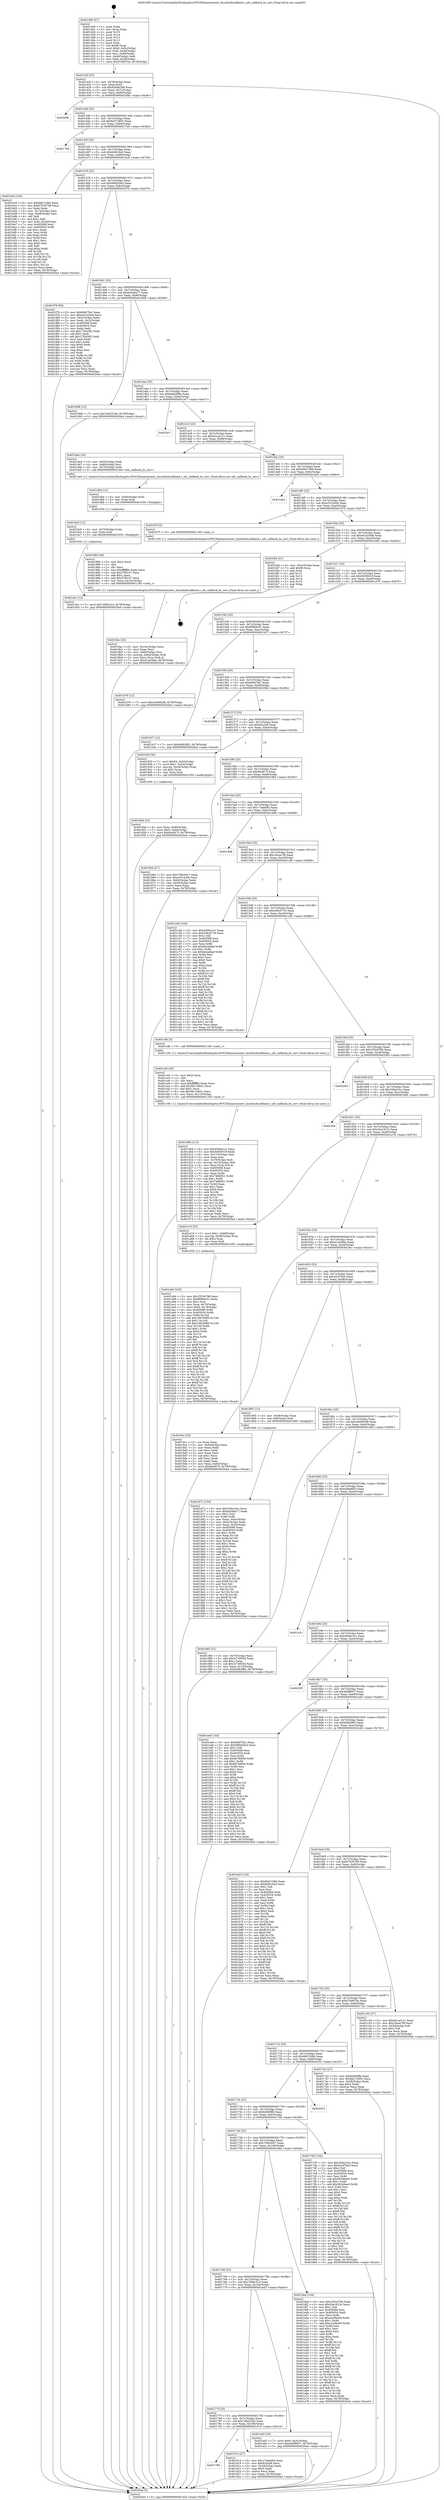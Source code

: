 digraph "0x401400" {
  label = "0x401400 (/mnt/c/Users/mathe/Desktop/tcc/POCII/binaries/extr_linuxfsnfscallback.c_nfs_callback_bc_serv_Final-ollvm.out::main(0))"
  labelloc = "t"
  node[shape=record]

  Entry [label="",width=0.3,height=0.3,shape=circle,fillcolor=black,style=filled]
  "0x40142f" [label="{
     0x40142f [23]\l
     | [instrs]\l
     &nbsp;&nbsp;0x40142f \<+3\>: mov -0x78(%rbp),%eax\l
     &nbsp;&nbsp;0x401432 \<+2\>: mov %eax,%ecx\l
     &nbsp;&nbsp;0x401434 \<+6\>: sub $0x8394b288,%ecx\l
     &nbsp;&nbsp;0x40143a \<+3\>: mov %eax,-0x7c(%rbp)\l
     &nbsp;&nbsp;0x40143d \<+3\>: mov %ecx,-0x80(%rbp)\l
     &nbsp;&nbsp;0x401440 \<+6\>: je 000000000040208c \<main+0xc8c\>\l
  }"]
  "0x40208c" [label="{
     0x40208c\l
  }", style=dashed]
  "0x401446" [label="{
     0x401446 [25]\l
     | [instrs]\l
     &nbsp;&nbsp;0x401446 \<+5\>: jmp 000000000040144b \<main+0x4b\>\l
     &nbsp;&nbsp;0x40144b \<+3\>: mov -0x7c(%rbp),%eax\l
     &nbsp;&nbsp;0x40144e \<+5\>: sub $0x8a572855,%eax\l
     &nbsp;&nbsp;0x401453 \<+6\>: mov %eax,-0x84(%rbp)\l
     &nbsp;&nbsp;0x401459 \<+6\>: je 00000000004017bd \<main+0x3bd\>\l
  }"]
  Exit [label="",width=0.3,height=0.3,shape=circle,fillcolor=black,style=filled,peripheries=2]
  "0x4017bd" [label="{
     0x4017bd\l
  }", style=dashed]
  "0x40145f" [label="{
     0x40145f [25]\l
     | [instrs]\l
     &nbsp;&nbsp;0x40145f \<+5\>: jmp 0000000000401464 \<main+0x64\>\l
     &nbsp;&nbsp;0x401464 \<+3\>: mov -0x7c(%rbp),%eax\l
     &nbsp;&nbsp;0x401467 \<+5\>: sub $0x8cfb16a3,%eax\l
     &nbsp;&nbsp;0x40146c \<+6\>: mov %eax,-0x88(%rbp)\l
     &nbsp;&nbsp;0x401472 \<+6\>: je 0000000000401bc9 \<main+0x7c9\>\l
  }"]
  "0x401dcc" [label="{
     0x401dcc [12]\l
     | [instrs]\l
     &nbsp;&nbsp;0x401dcc \<+7\>: movl $0x7d58c314,-0x78(%rbp)\l
     &nbsp;&nbsp;0x401dd3 \<+5\>: jmp 00000000004020a4 \<main+0xca4\>\l
  }"]
  "0x401bc9" [label="{
     0x401bc9 [103]\l
     | [instrs]\l
     &nbsp;&nbsp;0x401bc9 \<+5\>: mov $0x6bf13384,%eax\l
     &nbsp;&nbsp;0x401bce \<+5\>: mov $0x67b30768,%ecx\l
     &nbsp;&nbsp;0x401bd3 \<+2\>: xor %edx,%edx\l
     &nbsp;&nbsp;0x401bd5 \<+3\>: mov -0x74(%rbp),%esi\l
     &nbsp;&nbsp;0x401bd8 \<+3\>: cmp -0x68(%rbp),%esi\l
     &nbsp;&nbsp;0x401bdb \<+4\>: setl %dil\l
     &nbsp;&nbsp;0x401bdf \<+4\>: and $0x1,%dil\l
     &nbsp;&nbsp;0x401be3 \<+4\>: mov %dil,-0x2d(%rbp)\l
     &nbsp;&nbsp;0x401be7 \<+7\>: mov 0x405068,%esi\l
     &nbsp;&nbsp;0x401bee \<+8\>: mov 0x405054,%r8d\l
     &nbsp;&nbsp;0x401bf6 \<+3\>: sub $0x1,%edx\l
     &nbsp;&nbsp;0x401bf9 \<+3\>: mov %esi,%r9d\l
     &nbsp;&nbsp;0x401bfc \<+3\>: add %edx,%r9d\l
     &nbsp;&nbsp;0x401bff \<+4\>: imul %r9d,%esi\l
     &nbsp;&nbsp;0x401c03 \<+3\>: and $0x1,%esi\l
     &nbsp;&nbsp;0x401c06 \<+3\>: cmp $0x0,%esi\l
     &nbsp;&nbsp;0x401c09 \<+4\>: sete %dil\l
     &nbsp;&nbsp;0x401c0d \<+4\>: cmp $0xa,%r8d\l
     &nbsp;&nbsp;0x401c11 \<+4\>: setl %r10b\l
     &nbsp;&nbsp;0x401c15 \<+3\>: mov %dil,%r11b\l
     &nbsp;&nbsp;0x401c18 \<+3\>: and %r10b,%r11b\l
     &nbsp;&nbsp;0x401c1b \<+3\>: xor %r10b,%dil\l
     &nbsp;&nbsp;0x401c1e \<+3\>: or %dil,%r11b\l
     &nbsp;&nbsp;0x401c21 \<+4\>: test $0x1,%r11b\l
     &nbsp;&nbsp;0x401c25 \<+3\>: cmovne %ecx,%eax\l
     &nbsp;&nbsp;0x401c28 \<+3\>: mov %eax,-0x78(%rbp)\l
     &nbsp;&nbsp;0x401c2b \<+5\>: jmp 00000000004020a4 \<main+0xca4\>\l
  }"]
  "0x401478" [label="{
     0x401478 [25]\l
     | [instrs]\l
     &nbsp;&nbsp;0x401478 \<+5\>: jmp 000000000040147d \<main+0x7d\>\l
     &nbsp;&nbsp;0x40147d \<+3\>: mov -0x7c(%rbp),%eax\l
     &nbsp;&nbsp;0x401480 \<+5\>: sub $0x999d28a3,%eax\l
     &nbsp;&nbsp;0x401485 \<+6\>: mov %eax,-0x8c(%rbp)\l
     &nbsp;&nbsp;0x40148b \<+6\>: je 0000000000401f76 \<main+0xb76\>\l
  }"]
  "0x401dc0" [label="{
     0x401dc0 [12]\l
     | [instrs]\l
     &nbsp;&nbsp;0x401dc0 \<+4\>: mov -0x70(%rbp),%rdx\l
     &nbsp;&nbsp;0x401dc4 \<+3\>: mov %rdx,%rdi\l
     &nbsp;&nbsp;0x401dc7 \<+5\>: call 0000000000401030 \<free@plt\>\l
     | [calls]\l
     &nbsp;&nbsp;0x401030 \{1\} (unknown)\l
  }"]
  "0x401f76" [label="{
     0x401f76 [94]\l
     | [instrs]\l
     &nbsp;&nbsp;0x401f76 \<+5\>: mov $0xfd407fa1,%eax\l
     &nbsp;&nbsp;0x401f7b \<+5\>: mov $0xe41b2446,%ecx\l
     &nbsp;&nbsp;0x401f80 \<+3\>: mov -0x3c(%rbp),%edx\l
     &nbsp;&nbsp;0x401f83 \<+3\>: mov %edx,-0x2c(%rbp)\l
     &nbsp;&nbsp;0x401f86 \<+7\>: mov 0x405068,%edx\l
     &nbsp;&nbsp;0x401f8d \<+7\>: mov 0x405054,%esi\l
     &nbsp;&nbsp;0x401f94 \<+2\>: mov %edx,%edi\l
     &nbsp;&nbsp;0x401f96 \<+6\>: sub $0x17f2a582,%edi\l
     &nbsp;&nbsp;0x401f9c \<+3\>: sub $0x1,%edi\l
     &nbsp;&nbsp;0x401f9f \<+6\>: add $0x17f2a582,%edi\l
     &nbsp;&nbsp;0x401fa5 \<+3\>: imul %edi,%edx\l
     &nbsp;&nbsp;0x401fa8 \<+3\>: and $0x1,%edx\l
     &nbsp;&nbsp;0x401fab \<+3\>: cmp $0x0,%edx\l
     &nbsp;&nbsp;0x401fae \<+4\>: sete %r8b\l
     &nbsp;&nbsp;0x401fb2 \<+3\>: cmp $0xa,%esi\l
     &nbsp;&nbsp;0x401fb5 \<+4\>: setl %r9b\l
     &nbsp;&nbsp;0x401fb9 \<+3\>: mov %r8b,%r10b\l
     &nbsp;&nbsp;0x401fbc \<+3\>: and %r9b,%r10b\l
     &nbsp;&nbsp;0x401fbf \<+3\>: xor %r9b,%r8b\l
     &nbsp;&nbsp;0x401fc2 \<+3\>: or %r8b,%r10b\l
     &nbsp;&nbsp;0x401fc5 \<+4\>: test $0x1,%r10b\l
     &nbsp;&nbsp;0x401fc9 \<+3\>: cmovne %ecx,%eax\l
     &nbsp;&nbsp;0x401fcc \<+3\>: mov %eax,-0x78(%rbp)\l
     &nbsp;&nbsp;0x401fcf \<+5\>: jmp 00000000004020a4 \<main+0xca4\>\l
  }"]
  "0x401491" [label="{
     0x401491 [25]\l
     | [instrs]\l
     &nbsp;&nbsp;0x401491 \<+5\>: jmp 0000000000401496 \<main+0x96\>\l
     &nbsp;&nbsp;0x401496 \<+3\>: mov -0x7c(%rbp),%eax\l
     &nbsp;&nbsp;0x401499 \<+5\>: sub $0xba5a6a77,%eax\l
     &nbsp;&nbsp;0x40149e \<+6\>: mov %eax,-0x90(%rbp)\l
     &nbsp;&nbsp;0x4014a4 \<+6\>: je 0000000000401908 \<main+0x508\>\l
  }"]
  "0x401db4" [label="{
     0x401db4 [12]\l
     | [instrs]\l
     &nbsp;&nbsp;0x401db4 \<+4\>: mov -0x60(%rbp),%rdx\l
     &nbsp;&nbsp;0x401db8 \<+3\>: mov %rdx,%rdi\l
     &nbsp;&nbsp;0x401dbb \<+5\>: call 0000000000401030 \<free@plt\>\l
     | [calls]\l
     &nbsp;&nbsp;0x401030 \{1\} (unknown)\l
  }"]
  "0x401908" [label="{
     0x401908 [12]\l
     | [instrs]\l
     &nbsp;&nbsp;0x401908 \<+7\>: movl $0x7e822240,-0x78(%rbp)\l
     &nbsp;&nbsp;0x40190f \<+5\>: jmp 00000000004020a4 \<main+0xca4\>\l
  }"]
  "0x4014aa" [label="{
     0x4014aa [25]\l
     | [instrs]\l
     &nbsp;&nbsp;0x4014aa \<+5\>: jmp 00000000004014af \<main+0xaf\>\l
     &nbsp;&nbsp;0x4014af \<+3\>: mov -0x7c(%rbp),%eax\l
     &nbsp;&nbsp;0x4014b2 \<+5\>: sub $0xba838f0e,%eax\l
     &nbsp;&nbsp;0x4014b7 \<+6\>: mov %eax,-0x94(%rbp)\l
     &nbsp;&nbsp;0x4014bd \<+6\>: je 0000000000401ec7 \<main+0xac7\>\l
  }"]
  "0x401d08" [label="{
     0x401d08 [113]\l
     | [instrs]\l
     &nbsp;&nbsp;0x401d08 \<+5\>: mov $0x4506a1e1,%ecx\l
     &nbsp;&nbsp;0x401d0d \<+5\>: mov $0xf2659019,%edx\l
     &nbsp;&nbsp;0x401d12 \<+6\>: mov -0x110(%rbp),%esi\l
     &nbsp;&nbsp;0x401d18 \<+3\>: imul %eax,%esi\l
     &nbsp;&nbsp;0x401d1b \<+4\>: mov -0x70(%rbp),%rdi\l
     &nbsp;&nbsp;0x401d1f \<+4\>: movslq -0x74(%rbp),%r8\l
     &nbsp;&nbsp;0x401d23 \<+4\>: mov %esi,(%rdi,%r8,4)\l
     &nbsp;&nbsp;0x401d27 \<+7\>: mov 0x405068,%eax\l
     &nbsp;&nbsp;0x401d2e \<+7\>: mov 0x405054,%esi\l
     &nbsp;&nbsp;0x401d35 \<+3\>: mov %eax,%r9d\l
     &nbsp;&nbsp;0x401d38 \<+7\>: sub $0x74fd6f21,%r9d\l
     &nbsp;&nbsp;0x401d3f \<+4\>: sub $0x1,%r9d\l
     &nbsp;&nbsp;0x401d43 \<+7\>: add $0x74fd6f21,%r9d\l
     &nbsp;&nbsp;0x401d4a \<+4\>: imul %r9d,%eax\l
     &nbsp;&nbsp;0x401d4e \<+3\>: and $0x1,%eax\l
     &nbsp;&nbsp;0x401d51 \<+3\>: cmp $0x0,%eax\l
     &nbsp;&nbsp;0x401d54 \<+4\>: sete %r10b\l
     &nbsp;&nbsp;0x401d58 \<+3\>: cmp $0xa,%esi\l
     &nbsp;&nbsp;0x401d5b \<+4\>: setl %r11b\l
     &nbsp;&nbsp;0x401d5f \<+3\>: mov %r10b,%bl\l
     &nbsp;&nbsp;0x401d62 \<+3\>: and %r11b,%bl\l
     &nbsp;&nbsp;0x401d65 \<+3\>: xor %r11b,%r10b\l
     &nbsp;&nbsp;0x401d68 \<+3\>: or %r10b,%bl\l
     &nbsp;&nbsp;0x401d6b \<+3\>: test $0x1,%bl\l
     &nbsp;&nbsp;0x401d6e \<+3\>: cmovne %edx,%ecx\l
     &nbsp;&nbsp;0x401d71 \<+3\>: mov %ecx,-0x78(%rbp)\l
     &nbsp;&nbsp;0x401d74 \<+5\>: jmp 00000000004020a4 \<main+0xca4\>\l
  }"]
  "0x401ec7" [label="{
     0x401ec7\l
  }", style=dashed]
  "0x4014c3" [label="{
     0x4014c3 [25]\l
     | [instrs]\l
     &nbsp;&nbsp;0x4014c3 \<+5\>: jmp 00000000004014c8 \<main+0xc8\>\l
     &nbsp;&nbsp;0x4014c8 \<+3\>: mov -0x7c(%rbp),%eax\l
     &nbsp;&nbsp;0x4014cb \<+5\>: sub $0xbb1ae121,%eax\l
     &nbsp;&nbsp;0x4014d0 \<+6\>: mov %eax,-0x98(%rbp)\l
     &nbsp;&nbsp;0x4014d6 \<+6\>: je 0000000000401da4 \<main+0x9a4\>\l
  }"]
  "0x401ce0" [label="{
     0x401ce0 [40]\l
     | [instrs]\l
     &nbsp;&nbsp;0x401ce0 \<+5\>: mov $0x2,%ecx\l
     &nbsp;&nbsp;0x401ce5 \<+1\>: cltd\l
     &nbsp;&nbsp;0x401ce6 \<+2\>: idiv %ecx\l
     &nbsp;&nbsp;0x401ce8 \<+6\>: imul $0xfffffffe,%edx,%ecx\l
     &nbsp;&nbsp;0x401cee \<+6\>: add $0x5811b601,%ecx\l
     &nbsp;&nbsp;0x401cf4 \<+3\>: add $0x1,%ecx\l
     &nbsp;&nbsp;0x401cf7 \<+6\>: sub $0x5811b601,%ecx\l
     &nbsp;&nbsp;0x401cfd \<+6\>: mov %ecx,-0x110(%rbp)\l
     &nbsp;&nbsp;0x401d03 \<+5\>: call 0000000000401160 \<next_i\>\l
     | [calls]\l
     &nbsp;&nbsp;0x401160 \{1\} (/mnt/c/Users/mathe/Desktop/tcc/POCII/binaries/extr_linuxfsnfscallback.c_nfs_callback_bc_serv_Final-ollvm.out::next_i)\l
  }"]
  "0x401da4" [label="{
     0x401da4 [16]\l
     | [instrs]\l
     &nbsp;&nbsp;0x401da4 \<+3\>: mov -0x50(%rbp),%edi\l
     &nbsp;&nbsp;0x401da7 \<+4\>: mov -0x60(%rbp),%rsi\l
     &nbsp;&nbsp;0x401dab \<+4\>: mov -0x70(%rbp),%rdx\l
     &nbsp;&nbsp;0x401daf \<+5\>: call 00000000004013e0 \<nfs_callback_bc_serv\>\l
     | [calls]\l
     &nbsp;&nbsp;0x4013e0 \{1\} (/mnt/c/Users/mathe/Desktop/tcc/POCII/binaries/extr_linuxfsnfscallback.c_nfs_callback_bc_serv_Final-ollvm.out::nfs_callback_bc_serv)\l
  }"]
  "0x4014dc" [label="{
     0x4014dc [25]\l
     | [instrs]\l
     &nbsp;&nbsp;0x4014dc \<+5\>: jmp 00000000004014e1 \<main+0xe1\>\l
     &nbsp;&nbsp;0x4014e1 \<+3\>: mov -0x7c(%rbp),%eax\l
     &nbsp;&nbsp;0x4014e4 \<+5\>: sub $0xd3837069,%eax\l
     &nbsp;&nbsp;0x4014e9 \<+6\>: mov %eax,-0x9c(%rbp)\l
     &nbsp;&nbsp;0x4014ef \<+6\>: je 0000000000401de4 \<main+0x9e4\>\l
  }"]
  "0x401a94" [label="{
     0x401a94 [163]\l
     | [instrs]\l
     &nbsp;&nbsp;0x401a94 \<+5\>: mov $0x2555d786,%ecx\l
     &nbsp;&nbsp;0x401a99 \<+5\>: mov $0xf6984c01,%edx\l
     &nbsp;&nbsp;0x401a9e \<+3\>: mov $0x1,%sil\l
     &nbsp;&nbsp;0x401aa1 \<+4\>: mov %rax,-0x70(%rbp)\l
     &nbsp;&nbsp;0x401aa5 \<+7\>: movl $0x0,-0x74(%rbp)\l
     &nbsp;&nbsp;0x401aac \<+8\>: mov 0x405068,%r8d\l
     &nbsp;&nbsp;0x401ab4 \<+8\>: mov 0x405054,%r9d\l
     &nbsp;&nbsp;0x401abc \<+3\>: mov %r8d,%r10d\l
     &nbsp;&nbsp;0x401abf \<+7\>: add $0x10925980,%r10d\l
     &nbsp;&nbsp;0x401ac6 \<+4\>: sub $0x1,%r10d\l
     &nbsp;&nbsp;0x401aca \<+7\>: sub $0x10925980,%r10d\l
     &nbsp;&nbsp;0x401ad1 \<+4\>: imul %r10d,%r8d\l
     &nbsp;&nbsp;0x401ad5 \<+4\>: and $0x1,%r8d\l
     &nbsp;&nbsp;0x401ad9 \<+4\>: cmp $0x0,%r8d\l
     &nbsp;&nbsp;0x401add \<+4\>: sete %r11b\l
     &nbsp;&nbsp;0x401ae1 \<+4\>: cmp $0xa,%r9d\l
     &nbsp;&nbsp;0x401ae5 \<+3\>: setl %bl\l
     &nbsp;&nbsp;0x401ae8 \<+3\>: mov %r11b,%r14b\l
     &nbsp;&nbsp;0x401aeb \<+4\>: xor $0xff,%r14b\l
     &nbsp;&nbsp;0x401aef \<+3\>: mov %bl,%r15b\l
     &nbsp;&nbsp;0x401af2 \<+4\>: xor $0xff,%r15b\l
     &nbsp;&nbsp;0x401af6 \<+4\>: xor $0x1,%sil\l
     &nbsp;&nbsp;0x401afa \<+3\>: mov %r14b,%r12b\l
     &nbsp;&nbsp;0x401afd \<+4\>: and $0xff,%r12b\l
     &nbsp;&nbsp;0x401b01 \<+3\>: and %sil,%r11b\l
     &nbsp;&nbsp;0x401b04 \<+3\>: mov %r15b,%r13b\l
     &nbsp;&nbsp;0x401b07 \<+4\>: and $0xff,%r13b\l
     &nbsp;&nbsp;0x401b0b \<+3\>: and %sil,%bl\l
     &nbsp;&nbsp;0x401b0e \<+3\>: or %r11b,%r12b\l
     &nbsp;&nbsp;0x401b11 \<+3\>: or %bl,%r13b\l
     &nbsp;&nbsp;0x401b14 \<+3\>: xor %r13b,%r12b\l
     &nbsp;&nbsp;0x401b17 \<+3\>: or %r15b,%r14b\l
     &nbsp;&nbsp;0x401b1a \<+4\>: xor $0xff,%r14b\l
     &nbsp;&nbsp;0x401b1e \<+4\>: or $0x1,%sil\l
     &nbsp;&nbsp;0x401b22 \<+3\>: and %sil,%r14b\l
     &nbsp;&nbsp;0x401b25 \<+3\>: or %r14b,%r12b\l
     &nbsp;&nbsp;0x401b28 \<+4\>: test $0x1,%r12b\l
     &nbsp;&nbsp;0x401b2c \<+3\>: cmovne %edx,%ecx\l
     &nbsp;&nbsp;0x401b2f \<+3\>: mov %ecx,-0x78(%rbp)\l
     &nbsp;&nbsp;0x401b32 \<+5\>: jmp 00000000004020a4 \<main+0xca4\>\l
  }"]
  "0x401de4" [label="{
     0x401de4\l
  }", style=dashed]
  "0x4014f5" [label="{
     0x4014f5 [25]\l
     | [instrs]\l
     &nbsp;&nbsp;0x4014f5 \<+5\>: jmp 00000000004014fa \<main+0xfa\>\l
     &nbsp;&nbsp;0x4014fa \<+3\>: mov -0x7c(%rbp),%eax\l
     &nbsp;&nbsp;0x4014fd \<+5\>: sub $0xe3310cb6,%eax\l
     &nbsp;&nbsp;0x401502 \<+6\>: mov %eax,-0xa0(%rbp)\l
     &nbsp;&nbsp;0x401508 \<+6\>: je 000000000040197f \<main+0x57f\>\l
  }"]
  "0x4019ac" [label="{
     0x4019ac [32]\l
     | [instrs]\l
     &nbsp;&nbsp;0x4019ac \<+6\>: mov -0x10c(%rbp),%ecx\l
     &nbsp;&nbsp;0x4019b2 \<+3\>: imul %eax,%ecx\l
     &nbsp;&nbsp;0x4019b5 \<+4\>: mov -0x60(%rbp),%rsi\l
     &nbsp;&nbsp;0x4019b9 \<+4\>: movslq -0x64(%rbp),%rdi\l
     &nbsp;&nbsp;0x4019bd \<+3\>: mov %ecx,(%rsi,%rdi,4)\l
     &nbsp;&nbsp;0x4019c0 \<+7\>: movl $0x41da5fda,-0x78(%rbp)\l
     &nbsp;&nbsp;0x4019c7 \<+5\>: jmp 00000000004020a4 \<main+0xca4\>\l
  }"]
  "0x40197f" [label="{
     0x40197f [5]\l
     | [instrs]\l
     &nbsp;&nbsp;0x40197f \<+5\>: call 0000000000401160 \<next_i\>\l
     | [calls]\l
     &nbsp;&nbsp;0x401160 \{1\} (/mnt/c/Users/mathe/Desktop/tcc/POCII/binaries/extr_linuxfsnfscallback.c_nfs_callback_bc_serv_Final-ollvm.out::next_i)\l
  }"]
  "0x40150e" [label="{
     0x40150e [25]\l
     | [instrs]\l
     &nbsp;&nbsp;0x40150e \<+5\>: jmp 0000000000401513 \<main+0x113\>\l
     &nbsp;&nbsp;0x401513 \<+3\>: mov -0x7c(%rbp),%eax\l
     &nbsp;&nbsp;0x401516 \<+5\>: sub $0xe41b2446,%eax\l
     &nbsp;&nbsp;0x40151b \<+6\>: mov %eax,-0xa4(%rbp)\l
     &nbsp;&nbsp;0x401521 \<+6\>: je 0000000000401fd4 \<main+0xbd4\>\l
  }"]
  "0x401984" [label="{
     0x401984 [40]\l
     | [instrs]\l
     &nbsp;&nbsp;0x401984 \<+5\>: mov $0x2,%ecx\l
     &nbsp;&nbsp;0x401989 \<+1\>: cltd\l
     &nbsp;&nbsp;0x40198a \<+2\>: idiv %ecx\l
     &nbsp;&nbsp;0x40198c \<+6\>: imul $0xfffffffe,%edx,%ecx\l
     &nbsp;&nbsp;0x401992 \<+6\>: sub $0x37f01d7,%ecx\l
     &nbsp;&nbsp;0x401998 \<+3\>: add $0x1,%ecx\l
     &nbsp;&nbsp;0x40199b \<+6\>: add $0x37f01d7,%ecx\l
     &nbsp;&nbsp;0x4019a1 \<+6\>: mov %ecx,-0x10c(%rbp)\l
     &nbsp;&nbsp;0x4019a7 \<+5\>: call 0000000000401160 \<next_i\>\l
     | [calls]\l
     &nbsp;&nbsp;0x401160 \{1\} (/mnt/c/Users/mathe/Desktop/tcc/POCII/binaries/extr_linuxfsnfscallback.c_nfs_callback_bc_serv_Final-ollvm.out::next_i)\l
  }"]
  "0x401fd4" [label="{
     0x401fd4 [21]\l
     | [instrs]\l
     &nbsp;&nbsp;0x401fd4 \<+3\>: mov -0x2c(%rbp),%eax\l
     &nbsp;&nbsp;0x401fd7 \<+7\>: add $0xf8,%rsp\l
     &nbsp;&nbsp;0x401fde \<+1\>: pop %rbx\l
     &nbsp;&nbsp;0x401fdf \<+2\>: pop %r12\l
     &nbsp;&nbsp;0x401fe1 \<+2\>: pop %r13\l
     &nbsp;&nbsp;0x401fe3 \<+2\>: pop %r14\l
     &nbsp;&nbsp;0x401fe5 \<+2\>: pop %r15\l
     &nbsp;&nbsp;0x401fe7 \<+1\>: pop %rbp\l
     &nbsp;&nbsp;0x401fe8 \<+1\>: ret\l
  }"]
  "0x401527" [label="{
     0x401527 [25]\l
     | [instrs]\l
     &nbsp;&nbsp;0x401527 \<+5\>: jmp 000000000040152c \<main+0x12c\>\l
     &nbsp;&nbsp;0x40152c \<+3\>: mov -0x7c(%rbp),%eax\l
     &nbsp;&nbsp;0x40152f \<+5\>: sub $0xf2659019,%eax\l
     &nbsp;&nbsp;0x401534 \<+6\>: mov %eax,-0xa8(%rbp)\l
     &nbsp;&nbsp;0x40153a \<+6\>: je 0000000000401d79 \<main+0x979\>\l
  }"]
  "0x40194d" [label="{
     0x40194d [23]\l
     | [instrs]\l
     &nbsp;&nbsp;0x40194d \<+4\>: mov %rax,-0x60(%rbp)\l
     &nbsp;&nbsp;0x401951 \<+7\>: movl $0x0,-0x64(%rbp)\l
     &nbsp;&nbsp;0x401958 \<+7\>: movl $0x9dcf473,-0x78(%rbp)\l
     &nbsp;&nbsp;0x40195f \<+5\>: jmp 00000000004020a4 \<main+0xca4\>\l
  }"]
  "0x401d79" [label="{
     0x401d79 [12]\l
     | [instrs]\l
     &nbsp;&nbsp;0x401d79 \<+7\>: movl $0x43e992d8,-0x78(%rbp)\l
     &nbsp;&nbsp;0x401d80 \<+5\>: jmp 00000000004020a4 \<main+0xca4\>\l
  }"]
  "0x401540" [label="{
     0x401540 [25]\l
     | [instrs]\l
     &nbsp;&nbsp;0x401540 \<+5\>: jmp 0000000000401545 \<main+0x145\>\l
     &nbsp;&nbsp;0x401545 \<+3\>: mov -0x7c(%rbp),%eax\l
     &nbsp;&nbsp;0x401548 \<+5\>: sub $0xf6984c01,%eax\l
     &nbsp;&nbsp;0x40154d \<+6\>: mov %eax,-0xac(%rbp)\l
     &nbsp;&nbsp;0x401553 \<+6\>: je 0000000000401b37 \<main+0x737\>\l
  }"]
  "0x401798" [label="{
     0x401798\l
  }", style=dashed]
  "0x401b37" [label="{
     0x401b37 [12]\l
     | [instrs]\l
     &nbsp;&nbsp;0x401b37 \<+7\>: movl $0x64fb3f82,-0x78(%rbp)\l
     &nbsp;&nbsp;0x401b3e \<+5\>: jmp 00000000004020a4 \<main+0xca4\>\l
  }"]
  "0x401559" [label="{
     0x401559 [25]\l
     | [instrs]\l
     &nbsp;&nbsp;0x401559 \<+5\>: jmp 000000000040155e \<main+0x15e\>\l
     &nbsp;&nbsp;0x40155e \<+3\>: mov -0x7c(%rbp),%eax\l
     &nbsp;&nbsp;0x401561 \<+5\>: sub $0xfd407fa1,%eax\l
     &nbsp;&nbsp;0x401566 \<+6\>: mov %eax,-0xb0(%rbp)\l
     &nbsp;&nbsp;0x40156c \<+6\>: je 000000000040209d \<main+0xc9d\>\l
  }"]
  "0x401914" [label="{
     0x401914 [27]\l
     | [instrs]\l
     &nbsp;&nbsp;0x401914 \<+5\>: mov $0x17a4eb92,%eax\l
     &nbsp;&nbsp;0x401919 \<+5\>: mov $0x82a2b8,%ecx\l
     &nbsp;&nbsp;0x40191e \<+3\>: mov -0x34(%rbp),%edx\l
     &nbsp;&nbsp;0x401921 \<+3\>: cmp $0x0,%edx\l
     &nbsp;&nbsp;0x401924 \<+3\>: cmove %ecx,%eax\l
     &nbsp;&nbsp;0x401927 \<+3\>: mov %eax,-0x78(%rbp)\l
     &nbsp;&nbsp;0x40192a \<+5\>: jmp 00000000004020a4 \<main+0xca4\>\l
  }"]
  "0x40209d" [label="{
     0x40209d\l
  }", style=dashed]
  "0x401572" [label="{
     0x401572 [25]\l
     | [instrs]\l
     &nbsp;&nbsp;0x401572 \<+5\>: jmp 0000000000401577 \<main+0x177\>\l
     &nbsp;&nbsp;0x401577 \<+3\>: mov -0x7c(%rbp),%eax\l
     &nbsp;&nbsp;0x40157a \<+5\>: sub $0x82a2b8,%eax\l
     &nbsp;&nbsp;0x40157f \<+6\>: mov %eax,-0xb4(%rbp)\l
     &nbsp;&nbsp;0x401585 \<+6\>: je 000000000040192f \<main+0x52f\>\l
  }"]
  "0x40177f" [label="{
     0x40177f [25]\l
     | [instrs]\l
     &nbsp;&nbsp;0x40177f \<+5\>: jmp 0000000000401784 \<main+0x384\>\l
     &nbsp;&nbsp;0x401784 \<+3\>: mov -0x7c(%rbp),%eax\l
     &nbsp;&nbsp;0x401787 \<+5\>: sub $0x7e822240,%eax\l
     &nbsp;&nbsp;0x40178c \<+6\>: mov %eax,-0x108(%rbp)\l
     &nbsp;&nbsp;0x401792 \<+6\>: je 0000000000401914 \<main+0x514\>\l
  }"]
  "0x40192f" [label="{
     0x40192f [30]\l
     | [instrs]\l
     &nbsp;&nbsp;0x40192f \<+7\>: movl $0x64,-0x50(%rbp)\l
     &nbsp;&nbsp;0x401936 \<+7\>: movl $0x1,-0x54(%rbp)\l
     &nbsp;&nbsp;0x40193d \<+4\>: movslq -0x54(%rbp),%rax\l
     &nbsp;&nbsp;0x401941 \<+4\>: shl $0x2,%rax\l
     &nbsp;&nbsp;0x401945 \<+3\>: mov %rax,%rdi\l
     &nbsp;&nbsp;0x401948 \<+5\>: call 0000000000401050 \<malloc@plt\>\l
     | [calls]\l
     &nbsp;&nbsp;0x401050 \{1\} (unknown)\l
  }"]
  "0x40158b" [label="{
     0x40158b [25]\l
     | [instrs]\l
     &nbsp;&nbsp;0x40158b \<+5\>: jmp 0000000000401590 \<main+0x190\>\l
     &nbsp;&nbsp;0x401590 \<+3\>: mov -0x7c(%rbp),%eax\l
     &nbsp;&nbsp;0x401593 \<+5\>: sub $0x9dcf473,%eax\l
     &nbsp;&nbsp;0x401598 \<+6\>: mov %eax,-0xb8(%rbp)\l
     &nbsp;&nbsp;0x40159e \<+6\>: je 0000000000401964 \<main+0x564\>\l
  }"]
  "0x401ed3" [label="{
     0x401ed3 [19]\l
     | [instrs]\l
     &nbsp;&nbsp;0x401ed3 \<+7\>: movl $0x0,-0x3c(%rbp)\l
     &nbsp;&nbsp;0x401eda \<+7\>: movl $0x4e8f8937,-0x78(%rbp)\l
     &nbsp;&nbsp;0x401ee1 \<+5\>: jmp 00000000004020a4 \<main+0xca4\>\l
  }"]
  "0x401964" [label="{
     0x401964 [27]\l
     | [instrs]\l
     &nbsp;&nbsp;0x401964 \<+5\>: mov $0x750b3647,%eax\l
     &nbsp;&nbsp;0x401969 \<+5\>: mov $0xe3310cb6,%ecx\l
     &nbsp;&nbsp;0x40196e \<+3\>: mov -0x64(%rbp),%edx\l
     &nbsp;&nbsp;0x401971 \<+3\>: cmp -0x54(%rbp),%edx\l
     &nbsp;&nbsp;0x401974 \<+3\>: cmovl %ecx,%eax\l
     &nbsp;&nbsp;0x401977 \<+3\>: mov %eax,-0x78(%rbp)\l
     &nbsp;&nbsp;0x40197a \<+5\>: jmp 00000000004020a4 \<main+0xca4\>\l
  }"]
  "0x4015a4" [label="{
     0x4015a4 [25]\l
     | [instrs]\l
     &nbsp;&nbsp;0x4015a4 \<+5\>: jmp 00000000004015a9 \<main+0x1a9\>\l
     &nbsp;&nbsp;0x4015a9 \<+3\>: mov -0x7c(%rbp),%eax\l
     &nbsp;&nbsp;0x4015ac \<+5\>: sub $0x17a4eb92,%eax\l
     &nbsp;&nbsp;0x4015b1 \<+6\>: mov %eax,-0xbc(%rbp)\l
     &nbsp;&nbsp;0x4015b7 \<+6\>: je 0000000000401dd8 \<main+0x9d8\>\l
  }"]
  "0x401766" [label="{
     0x401766 [25]\l
     | [instrs]\l
     &nbsp;&nbsp;0x401766 \<+5\>: jmp 000000000040176b \<main+0x36b\>\l
     &nbsp;&nbsp;0x40176b \<+3\>: mov -0x7c(%rbp),%eax\l
     &nbsp;&nbsp;0x40176e \<+5\>: sub $0x7d58c314,%eax\l
     &nbsp;&nbsp;0x401773 \<+6\>: mov %eax,-0x104(%rbp)\l
     &nbsp;&nbsp;0x401779 \<+6\>: je 0000000000401ed3 \<main+0xad3\>\l
  }"]
  "0x401dd8" [label="{
     0x401dd8\l
  }", style=dashed]
  "0x4015bd" [label="{
     0x4015bd [25]\l
     | [instrs]\l
     &nbsp;&nbsp;0x4015bd \<+5\>: jmp 00000000004015c2 \<main+0x1c2\>\l
     &nbsp;&nbsp;0x4015c2 \<+3\>: mov -0x7c(%rbp),%eax\l
     &nbsp;&nbsp;0x4015c5 \<+5\>: sub $0x18cea7f6,%eax\l
     &nbsp;&nbsp;0x4015ca \<+6\>: mov %eax,-0xc0(%rbp)\l
     &nbsp;&nbsp;0x4015d0 \<+6\>: je 0000000000401c4b \<main+0x84b\>\l
  }"]
  "0x4019ed" [label="{
     0x4019ed [144]\l
     | [instrs]\l
     &nbsp;&nbsp;0x4019ed \<+5\>: mov $0x2555d786,%eax\l
     &nbsp;&nbsp;0x4019f2 \<+5\>: mov $0x34e1813c,%ecx\l
     &nbsp;&nbsp;0x4019f7 \<+2\>: mov $0x1,%dl\l
     &nbsp;&nbsp;0x4019f9 \<+7\>: mov 0x405068,%esi\l
     &nbsp;&nbsp;0x401a00 \<+7\>: mov 0x405054,%edi\l
     &nbsp;&nbsp;0x401a07 \<+3\>: mov %esi,%r8d\l
     &nbsp;&nbsp;0x401a0a \<+7\>: sub $0xce20be59,%r8d\l
     &nbsp;&nbsp;0x401a11 \<+4\>: sub $0x1,%r8d\l
     &nbsp;&nbsp;0x401a15 \<+7\>: add $0xce20be59,%r8d\l
     &nbsp;&nbsp;0x401a1c \<+4\>: imul %r8d,%esi\l
     &nbsp;&nbsp;0x401a20 \<+3\>: and $0x1,%esi\l
     &nbsp;&nbsp;0x401a23 \<+3\>: cmp $0x0,%esi\l
     &nbsp;&nbsp;0x401a26 \<+4\>: sete %r9b\l
     &nbsp;&nbsp;0x401a2a \<+3\>: cmp $0xa,%edi\l
     &nbsp;&nbsp;0x401a2d \<+4\>: setl %r10b\l
     &nbsp;&nbsp;0x401a31 \<+3\>: mov %r9b,%r11b\l
     &nbsp;&nbsp;0x401a34 \<+4\>: xor $0xff,%r11b\l
     &nbsp;&nbsp;0x401a38 \<+3\>: mov %r10b,%bl\l
     &nbsp;&nbsp;0x401a3b \<+3\>: xor $0xff,%bl\l
     &nbsp;&nbsp;0x401a3e \<+3\>: xor $0x1,%dl\l
     &nbsp;&nbsp;0x401a41 \<+3\>: mov %r11b,%r14b\l
     &nbsp;&nbsp;0x401a44 \<+4\>: and $0xff,%r14b\l
     &nbsp;&nbsp;0x401a48 \<+3\>: and %dl,%r9b\l
     &nbsp;&nbsp;0x401a4b \<+3\>: mov %bl,%r15b\l
     &nbsp;&nbsp;0x401a4e \<+4\>: and $0xff,%r15b\l
     &nbsp;&nbsp;0x401a52 \<+3\>: and %dl,%r10b\l
     &nbsp;&nbsp;0x401a55 \<+3\>: or %r9b,%r14b\l
     &nbsp;&nbsp;0x401a58 \<+3\>: or %r10b,%r15b\l
     &nbsp;&nbsp;0x401a5b \<+3\>: xor %r15b,%r14b\l
     &nbsp;&nbsp;0x401a5e \<+3\>: or %bl,%r11b\l
     &nbsp;&nbsp;0x401a61 \<+4\>: xor $0xff,%r11b\l
     &nbsp;&nbsp;0x401a65 \<+3\>: or $0x1,%dl\l
     &nbsp;&nbsp;0x401a68 \<+3\>: and %dl,%r11b\l
     &nbsp;&nbsp;0x401a6b \<+3\>: or %r11b,%r14b\l
     &nbsp;&nbsp;0x401a6e \<+4\>: test $0x1,%r14b\l
     &nbsp;&nbsp;0x401a72 \<+3\>: cmovne %ecx,%eax\l
     &nbsp;&nbsp;0x401a75 \<+3\>: mov %eax,-0x78(%rbp)\l
     &nbsp;&nbsp;0x401a78 \<+5\>: jmp 00000000004020a4 \<main+0xca4\>\l
  }"]
  "0x401c4b" [label="{
     0x401c4b [144]\l
     | [instrs]\l
     &nbsp;&nbsp;0x401c4b \<+5\>: mov $0x4506a1e1,%eax\l
     &nbsp;&nbsp;0x401c50 \<+5\>: mov $0x206c0719,%ecx\l
     &nbsp;&nbsp;0x401c55 \<+2\>: mov $0x1,%dl\l
     &nbsp;&nbsp;0x401c57 \<+7\>: mov 0x405068,%esi\l
     &nbsp;&nbsp;0x401c5e \<+7\>: mov 0x405054,%edi\l
     &nbsp;&nbsp;0x401c65 \<+3\>: mov %esi,%r8d\l
     &nbsp;&nbsp;0x401c68 \<+7\>: add $0xbb2a0daf,%r8d\l
     &nbsp;&nbsp;0x401c6f \<+4\>: sub $0x1,%r8d\l
     &nbsp;&nbsp;0x401c73 \<+7\>: sub $0xbb2a0daf,%r8d\l
     &nbsp;&nbsp;0x401c7a \<+4\>: imul %r8d,%esi\l
     &nbsp;&nbsp;0x401c7e \<+3\>: and $0x1,%esi\l
     &nbsp;&nbsp;0x401c81 \<+3\>: cmp $0x0,%esi\l
     &nbsp;&nbsp;0x401c84 \<+4\>: sete %r9b\l
     &nbsp;&nbsp;0x401c88 \<+3\>: cmp $0xa,%edi\l
     &nbsp;&nbsp;0x401c8b \<+4\>: setl %r10b\l
     &nbsp;&nbsp;0x401c8f \<+3\>: mov %r9b,%r11b\l
     &nbsp;&nbsp;0x401c92 \<+4\>: xor $0xff,%r11b\l
     &nbsp;&nbsp;0x401c96 \<+3\>: mov %r10b,%bl\l
     &nbsp;&nbsp;0x401c99 \<+3\>: xor $0xff,%bl\l
     &nbsp;&nbsp;0x401c9c \<+3\>: xor $0x1,%dl\l
     &nbsp;&nbsp;0x401c9f \<+3\>: mov %r11b,%r14b\l
     &nbsp;&nbsp;0x401ca2 \<+4\>: and $0xff,%r14b\l
     &nbsp;&nbsp;0x401ca6 \<+3\>: and %dl,%r9b\l
     &nbsp;&nbsp;0x401ca9 \<+3\>: mov %bl,%r15b\l
     &nbsp;&nbsp;0x401cac \<+4\>: and $0xff,%r15b\l
     &nbsp;&nbsp;0x401cb0 \<+3\>: and %dl,%r10b\l
     &nbsp;&nbsp;0x401cb3 \<+3\>: or %r9b,%r14b\l
     &nbsp;&nbsp;0x401cb6 \<+3\>: or %r10b,%r15b\l
     &nbsp;&nbsp;0x401cb9 \<+3\>: xor %r15b,%r14b\l
     &nbsp;&nbsp;0x401cbc \<+3\>: or %bl,%r11b\l
     &nbsp;&nbsp;0x401cbf \<+4\>: xor $0xff,%r11b\l
     &nbsp;&nbsp;0x401cc3 \<+3\>: or $0x1,%dl\l
     &nbsp;&nbsp;0x401cc6 \<+3\>: and %dl,%r11b\l
     &nbsp;&nbsp;0x401cc9 \<+3\>: or %r11b,%r14b\l
     &nbsp;&nbsp;0x401ccc \<+4\>: test $0x1,%r14b\l
     &nbsp;&nbsp;0x401cd0 \<+3\>: cmovne %ecx,%eax\l
     &nbsp;&nbsp;0x401cd3 \<+3\>: mov %eax,-0x78(%rbp)\l
     &nbsp;&nbsp;0x401cd6 \<+5\>: jmp 00000000004020a4 \<main+0xca4\>\l
  }"]
  "0x4015d6" [label="{
     0x4015d6 [25]\l
     | [instrs]\l
     &nbsp;&nbsp;0x4015d6 \<+5\>: jmp 00000000004015db \<main+0x1db\>\l
     &nbsp;&nbsp;0x4015db \<+3\>: mov -0x7c(%rbp),%eax\l
     &nbsp;&nbsp;0x4015de \<+5\>: sub $0x206c0719,%eax\l
     &nbsp;&nbsp;0x4015e3 \<+6\>: mov %eax,-0xc4(%rbp)\l
     &nbsp;&nbsp;0x4015e9 \<+6\>: je 0000000000401cdb \<main+0x8db\>\l
  }"]
  "0x401872" [label="{
     0x401872 [150]\l
     | [instrs]\l
     &nbsp;&nbsp;0x401872 \<+5\>: mov $0x326a10cc,%ecx\l
     &nbsp;&nbsp;0x401877 \<+5\>: mov $0xba5a6a77,%edx\l
     &nbsp;&nbsp;0x40187c \<+3\>: mov $0x1,%sil\l
     &nbsp;&nbsp;0x40187f \<+3\>: xor %r8d,%r8d\l
     &nbsp;&nbsp;0x401882 \<+3\>: mov %eax,-0x4c(%rbp)\l
     &nbsp;&nbsp;0x401885 \<+3\>: mov -0x4c(%rbp),%eax\l
     &nbsp;&nbsp;0x401888 \<+3\>: mov %eax,-0x34(%rbp)\l
     &nbsp;&nbsp;0x40188b \<+7\>: mov 0x405068,%eax\l
     &nbsp;&nbsp;0x401892 \<+8\>: mov 0x405054,%r9d\l
     &nbsp;&nbsp;0x40189a \<+4\>: sub $0x1,%r8d\l
     &nbsp;&nbsp;0x40189e \<+3\>: mov %eax,%r10d\l
     &nbsp;&nbsp;0x4018a1 \<+3\>: add %r8d,%r10d\l
     &nbsp;&nbsp;0x4018a4 \<+4\>: imul %r10d,%eax\l
     &nbsp;&nbsp;0x4018a8 \<+3\>: and $0x1,%eax\l
     &nbsp;&nbsp;0x4018ab \<+3\>: cmp $0x0,%eax\l
     &nbsp;&nbsp;0x4018ae \<+4\>: sete %r11b\l
     &nbsp;&nbsp;0x4018b2 \<+4\>: cmp $0xa,%r9d\l
     &nbsp;&nbsp;0x4018b6 \<+3\>: setl %bl\l
     &nbsp;&nbsp;0x4018b9 \<+3\>: mov %r11b,%r14b\l
     &nbsp;&nbsp;0x4018bc \<+4\>: xor $0xff,%r14b\l
     &nbsp;&nbsp;0x4018c0 \<+3\>: mov %bl,%r15b\l
     &nbsp;&nbsp;0x4018c3 \<+4\>: xor $0xff,%r15b\l
     &nbsp;&nbsp;0x4018c7 \<+4\>: xor $0x1,%sil\l
     &nbsp;&nbsp;0x4018cb \<+3\>: mov %r14b,%r12b\l
     &nbsp;&nbsp;0x4018ce \<+4\>: and $0xff,%r12b\l
     &nbsp;&nbsp;0x4018d2 \<+3\>: and %sil,%r11b\l
     &nbsp;&nbsp;0x4018d5 \<+3\>: mov %r15b,%r13b\l
     &nbsp;&nbsp;0x4018d8 \<+4\>: and $0xff,%r13b\l
     &nbsp;&nbsp;0x4018dc \<+3\>: and %sil,%bl\l
     &nbsp;&nbsp;0x4018df \<+3\>: or %r11b,%r12b\l
     &nbsp;&nbsp;0x4018e2 \<+3\>: or %bl,%r13b\l
     &nbsp;&nbsp;0x4018e5 \<+3\>: xor %r13b,%r12b\l
     &nbsp;&nbsp;0x4018e8 \<+3\>: or %r15b,%r14b\l
     &nbsp;&nbsp;0x4018eb \<+4\>: xor $0xff,%r14b\l
     &nbsp;&nbsp;0x4018ef \<+4\>: or $0x1,%sil\l
     &nbsp;&nbsp;0x4018f3 \<+3\>: and %sil,%r14b\l
     &nbsp;&nbsp;0x4018f6 \<+3\>: or %r14b,%r12b\l
     &nbsp;&nbsp;0x4018f9 \<+4\>: test $0x1,%r12b\l
     &nbsp;&nbsp;0x4018fd \<+3\>: cmovne %edx,%ecx\l
     &nbsp;&nbsp;0x401900 \<+3\>: mov %ecx,-0x78(%rbp)\l
     &nbsp;&nbsp;0x401903 \<+5\>: jmp 00000000004020a4 \<main+0xca4\>\l
  }"]
  "0x401cdb" [label="{
     0x401cdb [5]\l
     | [instrs]\l
     &nbsp;&nbsp;0x401cdb \<+5\>: call 0000000000401160 \<next_i\>\l
     | [calls]\l
     &nbsp;&nbsp;0x401160 \{1\} (/mnt/c/Users/mathe/Desktop/tcc/POCII/binaries/extr_linuxfsnfscallback.c_nfs_callback_bc_serv_Final-ollvm.out::next_i)\l
  }"]
  "0x4015ef" [label="{
     0x4015ef [25]\l
     | [instrs]\l
     &nbsp;&nbsp;0x4015ef \<+5\>: jmp 00000000004015f4 \<main+0x1f4\>\l
     &nbsp;&nbsp;0x4015f4 \<+3\>: mov -0x7c(%rbp),%eax\l
     &nbsp;&nbsp;0x4015f7 \<+5\>: sub $0x2555d786,%eax\l
     &nbsp;&nbsp;0x4015fc \<+6\>: mov %eax,-0xc8(%rbp)\l
     &nbsp;&nbsp;0x401602 \<+6\>: je 0000000000402005 \<main+0xc05\>\l
  }"]
  "0x40174d" [label="{
     0x40174d [25]\l
     | [instrs]\l
     &nbsp;&nbsp;0x40174d \<+5\>: jmp 0000000000401752 \<main+0x352\>\l
     &nbsp;&nbsp;0x401752 \<+3\>: mov -0x7c(%rbp),%eax\l
     &nbsp;&nbsp;0x401755 \<+5\>: sub $0x750b3647,%eax\l
     &nbsp;&nbsp;0x40175a \<+6\>: mov %eax,-0x100(%rbp)\l
     &nbsp;&nbsp;0x401760 \<+6\>: je 00000000004019ed \<main+0x5ed\>\l
  }"]
  "0x402005" [label="{
     0x402005\l
  }", style=dashed]
  "0x401608" [label="{
     0x401608 [25]\l
     | [instrs]\l
     &nbsp;&nbsp;0x401608 \<+5\>: jmp 000000000040160d \<main+0x20d\>\l
     &nbsp;&nbsp;0x40160d \<+3\>: mov -0x7c(%rbp),%eax\l
     &nbsp;&nbsp;0x401610 \<+5\>: sub $0x326a10cc,%eax\l
     &nbsp;&nbsp;0x401615 \<+6\>: mov %eax,-0xcc(%rbp)\l
     &nbsp;&nbsp;0x40161b \<+6\>: je 0000000000401fe9 \<main+0xbe9\>\l
  }"]
  "0x4017d5" [label="{
     0x4017d5 [144]\l
     | [instrs]\l
     &nbsp;&nbsp;0x4017d5 \<+5\>: mov $0x326a10cc,%eax\l
     &nbsp;&nbsp;0x4017da \<+5\>: mov $0x42cf76e5,%ecx\l
     &nbsp;&nbsp;0x4017df \<+2\>: mov $0x1,%dl\l
     &nbsp;&nbsp;0x4017e1 \<+7\>: mov 0x405068,%esi\l
     &nbsp;&nbsp;0x4017e8 \<+7\>: mov 0x405054,%edi\l
     &nbsp;&nbsp;0x4017ef \<+3\>: mov %esi,%r8d\l
     &nbsp;&nbsp;0x4017f2 \<+7\>: sub $0x563d9ae5,%r8d\l
     &nbsp;&nbsp;0x4017f9 \<+4\>: sub $0x1,%r8d\l
     &nbsp;&nbsp;0x4017fd \<+7\>: add $0x563d9ae5,%r8d\l
     &nbsp;&nbsp;0x401804 \<+4\>: imul %r8d,%esi\l
     &nbsp;&nbsp;0x401808 \<+3\>: and $0x1,%esi\l
     &nbsp;&nbsp;0x40180b \<+3\>: cmp $0x0,%esi\l
     &nbsp;&nbsp;0x40180e \<+4\>: sete %r9b\l
     &nbsp;&nbsp;0x401812 \<+3\>: cmp $0xa,%edi\l
     &nbsp;&nbsp;0x401815 \<+4\>: setl %r10b\l
     &nbsp;&nbsp;0x401819 \<+3\>: mov %r9b,%r11b\l
     &nbsp;&nbsp;0x40181c \<+4\>: xor $0xff,%r11b\l
     &nbsp;&nbsp;0x401820 \<+3\>: mov %r10b,%bl\l
     &nbsp;&nbsp;0x401823 \<+3\>: xor $0xff,%bl\l
     &nbsp;&nbsp;0x401826 \<+3\>: xor $0x1,%dl\l
     &nbsp;&nbsp;0x401829 \<+3\>: mov %r11b,%r14b\l
     &nbsp;&nbsp;0x40182c \<+4\>: and $0xff,%r14b\l
     &nbsp;&nbsp;0x401830 \<+3\>: and %dl,%r9b\l
     &nbsp;&nbsp;0x401833 \<+3\>: mov %bl,%r15b\l
     &nbsp;&nbsp;0x401836 \<+4\>: and $0xff,%r15b\l
     &nbsp;&nbsp;0x40183a \<+3\>: and %dl,%r10b\l
     &nbsp;&nbsp;0x40183d \<+3\>: or %r9b,%r14b\l
     &nbsp;&nbsp;0x401840 \<+3\>: or %r10b,%r15b\l
     &nbsp;&nbsp;0x401843 \<+3\>: xor %r15b,%r14b\l
     &nbsp;&nbsp;0x401846 \<+3\>: or %bl,%r11b\l
     &nbsp;&nbsp;0x401849 \<+4\>: xor $0xff,%r11b\l
     &nbsp;&nbsp;0x40184d \<+3\>: or $0x1,%dl\l
     &nbsp;&nbsp;0x401850 \<+3\>: and %dl,%r11b\l
     &nbsp;&nbsp;0x401853 \<+3\>: or %r11b,%r14b\l
     &nbsp;&nbsp;0x401856 \<+4\>: test $0x1,%r14b\l
     &nbsp;&nbsp;0x40185a \<+3\>: cmovne %ecx,%eax\l
     &nbsp;&nbsp;0x40185d \<+3\>: mov %eax,-0x78(%rbp)\l
     &nbsp;&nbsp;0x401860 \<+5\>: jmp 00000000004020a4 \<main+0xca4\>\l
  }"]
  "0x401fe9" [label="{
     0x401fe9\l
  }", style=dashed]
  "0x401621" [label="{
     0x401621 [25]\l
     | [instrs]\l
     &nbsp;&nbsp;0x401621 \<+5\>: jmp 0000000000401626 \<main+0x226\>\l
     &nbsp;&nbsp;0x401626 \<+3\>: mov -0x7c(%rbp),%eax\l
     &nbsp;&nbsp;0x401629 \<+5\>: sub $0x34e1813c,%eax\l
     &nbsp;&nbsp;0x40162e \<+6\>: mov %eax,-0xd0(%rbp)\l
     &nbsp;&nbsp;0x401634 \<+6\>: je 0000000000401a7d \<main+0x67d\>\l
  }"]
  "0x401734" [label="{
     0x401734 [25]\l
     | [instrs]\l
     &nbsp;&nbsp;0x401734 \<+5\>: jmp 0000000000401739 \<main+0x339\>\l
     &nbsp;&nbsp;0x401739 \<+3\>: mov -0x7c(%rbp),%eax\l
     &nbsp;&nbsp;0x40173c \<+5\>: sub $0x6d569ffe,%eax\l
     &nbsp;&nbsp;0x401741 \<+6\>: mov %eax,-0xfc(%rbp)\l
     &nbsp;&nbsp;0x401747 \<+6\>: je 00000000004017d5 \<main+0x3d5\>\l
  }"]
  "0x401a7d" [label="{
     0x401a7d [23]\l
     | [instrs]\l
     &nbsp;&nbsp;0x401a7d \<+7\>: movl $0x1,-0x68(%rbp)\l
     &nbsp;&nbsp;0x401a84 \<+4\>: movslq -0x68(%rbp),%rax\l
     &nbsp;&nbsp;0x401a88 \<+4\>: shl $0x2,%rax\l
     &nbsp;&nbsp;0x401a8c \<+3\>: mov %rax,%rdi\l
     &nbsp;&nbsp;0x401a8f \<+5\>: call 0000000000401050 \<malloc@plt\>\l
     | [calls]\l
     &nbsp;&nbsp;0x401050 \{1\} (unknown)\l
  }"]
  "0x40163a" [label="{
     0x40163a [25]\l
     | [instrs]\l
     &nbsp;&nbsp;0x40163a \<+5\>: jmp 000000000040163f \<main+0x23f\>\l
     &nbsp;&nbsp;0x40163f \<+3\>: mov -0x7c(%rbp),%eax\l
     &nbsp;&nbsp;0x401642 \<+5\>: sub $0x41da5fda,%eax\l
     &nbsp;&nbsp;0x401647 \<+6\>: mov %eax,-0xd4(%rbp)\l
     &nbsp;&nbsp;0x40164d \<+6\>: je 00000000004019cc \<main+0x5cc\>\l
  }"]
  "0x402033" [label="{
     0x402033\l
  }", style=dashed]
  "0x4019cc" [label="{
     0x4019cc [33]\l
     | [instrs]\l
     &nbsp;&nbsp;0x4019cc \<+2\>: xor %eax,%eax\l
     &nbsp;&nbsp;0x4019ce \<+3\>: mov -0x64(%rbp),%ecx\l
     &nbsp;&nbsp;0x4019d1 \<+2\>: mov %eax,%edx\l
     &nbsp;&nbsp;0x4019d3 \<+2\>: sub %ecx,%edx\l
     &nbsp;&nbsp;0x4019d5 \<+2\>: mov %eax,%ecx\l
     &nbsp;&nbsp;0x4019d7 \<+3\>: sub $0x1,%ecx\l
     &nbsp;&nbsp;0x4019da \<+2\>: add %ecx,%edx\l
     &nbsp;&nbsp;0x4019dc \<+2\>: sub %edx,%eax\l
     &nbsp;&nbsp;0x4019de \<+3\>: mov %eax,-0x64(%rbp)\l
     &nbsp;&nbsp;0x4019e1 \<+7\>: movl $0x9dcf473,-0x78(%rbp)\l
     &nbsp;&nbsp;0x4019e8 \<+5\>: jmp 00000000004020a4 \<main+0xca4\>\l
  }"]
  "0x401653" [label="{
     0x401653 [25]\l
     | [instrs]\l
     &nbsp;&nbsp;0x401653 \<+5\>: jmp 0000000000401658 \<main+0x258\>\l
     &nbsp;&nbsp;0x401658 \<+3\>: mov -0x7c(%rbp),%eax\l
     &nbsp;&nbsp;0x40165b \<+5\>: sub $0x42cf76e5,%eax\l
     &nbsp;&nbsp;0x401660 \<+6\>: mov %eax,-0xd8(%rbp)\l
     &nbsp;&nbsp;0x401666 \<+6\>: je 0000000000401865 \<main+0x465\>\l
  }"]
  "0x401400" [label="{
     0x401400 [47]\l
     | [instrs]\l
     &nbsp;&nbsp;0x401400 \<+1\>: push %rbp\l
     &nbsp;&nbsp;0x401401 \<+3\>: mov %rsp,%rbp\l
     &nbsp;&nbsp;0x401404 \<+2\>: push %r15\l
     &nbsp;&nbsp;0x401406 \<+2\>: push %r14\l
     &nbsp;&nbsp;0x401408 \<+2\>: push %r13\l
     &nbsp;&nbsp;0x40140a \<+2\>: push %r12\l
     &nbsp;&nbsp;0x40140c \<+1\>: push %rbx\l
     &nbsp;&nbsp;0x40140d \<+7\>: sub $0xf8,%rsp\l
     &nbsp;&nbsp;0x401414 \<+7\>: movl $0x0,-0x3c(%rbp)\l
     &nbsp;&nbsp;0x40141b \<+3\>: mov %edi,-0x40(%rbp)\l
     &nbsp;&nbsp;0x40141e \<+4\>: mov %rsi,-0x48(%rbp)\l
     &nbsp;&nbsp;0x401422 \<+3\>: mov -0x40(%rbp),%edi\l
     &nbsp;&nbsp;0x401425 \<+3\>: mov %edi,-0x38(%rbp)\l
     &nbsp;&nbsp;0x401428 \<+7\>: movl $0x67e967be,-0x78(%rbp)\l
  }"]
  "0x401865" [label="{
     0x401865 [13]\l
     | [instrs]\l
     &nbsp;&nbsp;0x401865 \<+4\>: mov -0x48(%rbp),%rax\l
     &nbsp;&nbsp;0x401869 \<+4\>: mov 0x8(%rax),%rdi\l
     &nbsp;&nbsp;0x40186d \<+5\>: call 0000000000401060 \<atoi@plt\>\l
     | [calls]\l
     &nbsp;&nbsp;0x401060 \{1\} (unknown)\l
  }"]
  "0x40166c" [label="{
     0x40166c [25]\l
     | [instrs]\l
     &nbsp;&nbsp;0x40166c \<+5\>: jmp 0000000000401671 \<main+0x271\>\l
     &nbsp;&nbsp;0x401671 \<+3\>: mov -0x7c(%rbp),%eax\l
     &nbsp;&nbsp;0x401674 \<+5\>: sub $0x43e992d8,%eax\l
     &nbsp;&nbsp;0x401679 \<+6\>: mov %eax,-0xdc(%rbp)\l
     &nbsp;&nbsp;0x40167f \<+6\>: je 0000000000401d85 \<main+0x985\>\l
  }"]
  "0x4020a4" [label="{
     0x4020a4 [5]\l
     | [instrs]\l
     &nbsp;&nbsp;0x4020a4 \<+5\>: jmp 000000000040142f \<main+0x2f\>\l
  }"]
  "0x401d85" [label="{
     0x401d85 [31]\l
     | [instrs]\l
     &nbsp;&nbsp;0x401d85 \<+3\>: mov -0x74(%rbp),%eax\l
     &nbsp;&nbsp;0x401d88 \<+5\>: add $0x3c74855d,%eax\l
     &nbsp;&nbsp;0x401d8d \<+3\>: add $0x1,%eax\l
     &nbsp;&nbsp;0x401d90 \<+5\>: sub $0x3c74855d,%eax\l
     &nbsp;&nbsp;0x401d95 \<+3\>: mov %eax,-0x74(%rbp)\l
     &nbsp;&nbsp;0x401d98 \<+7\>: movl $0x64fb3f82,-0x78(%rbp)\l
     &nbsp;&nbsp;0x401d9f \<+5\>: jmp 00000000004020a4 \<main+0xca4\>\l
  }"]
  "0x401685" [label="{
     0x401685 [25]\l
     | [instrs]\l
     &nbsp;&nbsp;0x401685 \<+5\>: jmp 000000000040168a \<main+0x28a\>\l
     &nbsp;&nbsp;0x40168a \<+3\>: mov -0x7c(%rbp),%eax\l
     &nbsp;&nbsp;0x40168d \<+5\>: sub $0x449e8f03,%eax\l
     &nbsp;&nbsp;0x401692 \<+6\>: mov %eax,-0xe0(%rbp)\l
     &nbsp;&nbsp;0x401698 \<+6\>: je 0000000000401e3c \<main+0xa3c\>\l
  }"]
  "0x40171b" [label="{
     0x40171b [25]\l
     | [instrs]\l
     &nbsp;&nbsp;0x40171b \<+5\>: jmp 0000000000401720 \<main+0x320\>\l
     &nbsp;&nbsp;0x401720 \<+3\>: mov -0x7c(%rbp),%eax\l
     &nbsp;&nbsp;0x401723 \<+5\>: sub $0x6bf13384,%eax\l
     &nbsp;&nbsp;0x401728 \<+6\>: mov %eax,-0xf8(%rbp)\l
     &nbsp;&nbsp;0x40172e \<+6\>: je 0000000000402033 \<main+0xc33\>\l
  }"]
  "0x401e3c" [label="{
     0x401e3c\l
  }", style=dashed]
  "0x40169e" [label="{
     0x40169e [25]\l
     | [instrs]\l
     &nbsp;&nbsp;0x40169e \<+5\>: jmp 00000000004016a3 \<main+0x2a3\>\l
     &nbsp;&nbsp;0x4016a3 \<+3\>: mov -0x7c(%rbp),%eax\l
     &nbsp;&nbsp;0x4016a6 \<+5\>: sub $0x4506a1e1,%eax\l
     &nbsp;&nbsp;0x4016ab \<+6\>: mov %eax,-0xe4(%rbp)\l
     &nbsp;&nbsp;0x4016b1 \<+6\>: je 000000000040203f \<main+0xc3f\>\l
  }"]
  "0x4017a2" [label="{
     0x4017a2 [27]\l
     | [instrs]\l
     &nbsp;&nbsp;0x4017a2 \<+5\>: mov $0x6d569ffe,%eax\l
     &nbsp;&nbsp;0x4017a7 \<+5\>: mov $0x8a572855,%ecx\l
     &nbsp;&nbsp;0x4017ac \<+3\>: mov -0x38(%rbp),%edx\l
     &nbsp;&nbsp;0x4017af \<+3\>: cmp $0x2,%edx\l
     &nbsp;&nbsp;0x4017b2 \<+3\>: cmovne %ecx,%eax\l
     &nbsp;&nbsp;0x4017b5 \<+3\>: mov %eax,-0x78(%rbp)\l
     &nbsp;&nbsp;0x4017b8 \<+5\>: jmp 00000000004020a4 \<main+0xca4\>\l
  }"]
  "0x40203f" [label="{
     0x40203f\l
  }", style=dashed]
  "0x4016b7" [label="{
     0x4016b7 [25]\l
     | [instrs]\l
     &nbsp;&nbsp;0x4016b7 \<+5\>: jmp 00000000004016bc \<main+0x2bc\>\l
     &nbsp;&nbsp;0x4016bc \<+3\>: mov -0x7c(%rbp),%eax\l
     &nbsp;&nbsp;0x4016bf \<+5\>: sub $0x4e8f8937,%eax\l
     &nbsp;&nbsp;0x4016c4 \<+6\>: mov %eax,-0xe8(%rbp)\l
     &nbsp;&nbsp;0x4016ca \<+6\>: je 0000000000401ee6 \<main+0xae6\>\l
  }"]
  "0x401702" [label="{
     0x401702 [25]\l
     | [instrs]\l
     &nbsp;&nbsp;0x401702 \<+5\>: jmp 0000000000401707 \<main+0x307\>\l
     &nbsp;&nbsp;0x401707 \<+3\>: mov -0x7c(%rbp),%eax\l
     &nbsp;&nbsp;0x40170a \<+5\>: sub $0x67e967be,%eax\l
     &nbsp;&nbsp;0x40170f \<+6\>: mov %eax,-0xf4(%rbp)\l
     &nbsp;&nbsp;0x401715 \<+6\>: je 00000000004017a2 \<main+0x3a2\>\l
  }"]
  "0x401ee6" [label="{
     0x401ee6 [144]\l
     | [instrs]\l
     &nbsp;&nbsp;0x401ee6 \<+5\>: mov $0xfd407fa1,%eax\l
     &nbsp;&nbsp;0x401eeb \<+5\>: mov $0x999d28a3,%ecx\l
     &nbsp;&nbsp;0x401ef0 \<+2\>: mov $0x1,%dl\l
     &nbsp;&nbsp;0x401ef2 \<+7\>: mov 0x405068,%esi\l
     &nbsp;&nbsp;0x401ef9 \<+7\>: mov 0x405054,%edi\l
     &nbsp;&nbsp;0x401f00 \<+3\>: mov %esi,%r8d\l
     &nbsp;&nbsp;0x401f03 \<+7\>: add $0xfd7fd859,%r8d\l
     &nbsp;&nbsp;0x401f0a \<+4\>: sub $0x1,%r8d\l
     &nbsp;&nbsp;0x401f0e \<+7\>: sub $0xfd7fd859,%r8d\l
     &nbsp;&nbsp;0x401f15 \<+4\>: imul %r8d,%esi\l
     &nbsp;&nbsp;0x401f19 \<+3\>: and $0x1,%esi\l
     &nbsp;&nbsp;0x401f1c \<+3\>: cmp $0x0,%esi\l
     &nbsp;&nbsp;0x401f1f \<+4\>: sete %r9b\l
     &nbsp;&nbsp;0x401f23 \<+3\>: cmp $0xa,%edi\l
     &nbsp;&nbsp;0x401f26 \<+4\>: setl %r10b\l
     &nbsp;&nbsp;0x401f2a \<+3\>: mov %r9b,%r11b\l
     &nbsp;&nbsp;0x401f2d \<+4\>: xor $0xff,%r11b\l
     &nbsp;&nbsp;0x401f31 \<+3\>: mov %r10b,%bl\l
     &nbsp;&nbsp;0x401f34 \<+3\>: xor $0xff,%bl\l
     &nbsp;&nbsp;0x401f37 \<+3\>: xor $0x0,%dl\l
     &nbsp;&nbsp;0x401f3a \<+3\>: mov %r11b,%r14b\l
     &nbsp;&nbsp;0x401f3d \<+4\>: and $0x0,%r14b\l
     &nbsp;&nbsp;0x401f41 \<+3\>: and %dl,%r9b\l
     &nbsp;&nbsp;0x401f44 \<+3\>: mov %bl,%r15b\l
     &nbsp;&nbsp;0x401f47 \<+4\>: and $0x0,%r15b\l
     &nbsp;&nbsp;0x401f4b \<+3\>: and %dl,%r10b\l
     &nbsp;&nbsp;0x401f4e \<+3\>: or %r9b,%r14b\l
     &nbsp;&nbsp;0x401f51 \<+3\>: or %r10b,%r15b\l
     &nbsp;&nbsp;0x401f54 \<+3\>: xor %r15b,%r14b\l
     &nbsp;&nbsp;0x401f57 \<+3\>: or %bl,%r11b\l
     &nbsp;&nbsp;0x401f5a \<+4\>: xor $0xff,%r11b\l
     &nbsp;&nbsp;0x401f5e \<+3\>: or $0x0,%dl\l
     &nbsp;&nbsp;0x401f61 \<+3\>: and %dl,%r11b\l
     &nbsp;&nbsp;0x401f64 \<+3\>: or %r11b,%r14b\l
     &nbsp;&nbsp;0x401f67 \<+4\>: test $0x1,%r14b\l
     &nbsp;&nbsp;0x401f6b \<+3\>: cmovne %ecx,%eax\l
     &nbsp;&nbsp;0x401f6e \<+3\>: mov %eax,-0x78(%rbp)\l
     &nbsp;&nbsp;0x401f71 \<+5\>: jmp 00000000004020a4 \<main+0xca4\>\l
  }"]
  "0x4016d0" [label="{
     0x4016d0 [25]\l
     | [instrs]\l
     &nbsp;&nbsp;0x4016d0 \<+5\>: jmp 00000000004016d5 \<main+0x2d5\>\l
     &nbsp;&nbsp;0x4016d5 \<+3\>: mov -0x7c(%rbp),%eax\l
     &nbsp;&nbsp;0x4016d8 \<+5\>: sub $0x64fb3f82,%eax\l
     &nbsp;&nbsp;0x4016dd \<+6\>: mov %eax,-0xec(%rbp)\l
     &nbsp;&nbsp;0x4016e3 \<+6\>: je 0000000000401b43 \<main+0x743\>\l
  }"]
  "0x401c30" [label="{
     0x401c30 [27]\l
     | [instrs]\l
     &nbsp;&nbsp;0x401c30 \<+5\>: mov $0xbb1ae121,%eax\l
     &nbsp;&nbsp;0x401c35 \<+5\>: mov $0x18cea7f6,%ecx\l
     &nbsp;&nbsp;0x401c3a \<+3\>: mov -0x2d(%rbp),%dl\l
     &nbsp;&nbsp;0x401c3d \<+3\>: test $0x1,%dl\l
     &nbsp;&nbsp;0x401c40 \<+3\>: cmovne %ecx,%eax\l
     &nbsp;&nbsp;0x401c43 \<+3\>: mov %eax,-0x78(%rbp)\l
     &nbsp;&nbsp;0x401c46 \<+5\>: jmp 00000000004020a4 \<main+0xca4\>\l
  }"]
  "0x401b43" [label="{
     0x401b43 [134]\l
     | [instrs]\l
     &nbsp;&nbsp;0x401b43 \<+5\>: mov $0x6bf13384,%eax\l
     &nbsp;&nbsp;0x401b48 \<+5\>: mov $0x8cfb16a3,%ecx\l
     &nbsp;&nbsp;0x401b4d \<+2\>: mov $0x1,%dl\l
     &nbsp;&nbsp;0x401b4f \<+2\>: xor %esi,%esi\l
     &nbsp;&nbsp;0x401b51 \<+7\>: mov 0x405068,%edi\l
     &nbsp;&nbsp;0x401b58 \<+8\>: mov 0x405054,%r8d\l
     &nbsp;&nbsp;0x401b60 \<+3\>: sub $0x1,%esi\l
     &nbsp;&nbsp;0x401b63 \<+3\>: mov %edi,%r9d\l
     &nbsp;&nbsp;0x401b66 \<+3\>: add %esi,%r9d\l
     &nbsp;&nbsp;0x401b69 \<+4\>: imul %r9d,%edi\l
     &nbsp;&nbsp;0x401b6d \<+3\>: and $0x1,%edi\l
     &nbsp;&nbsp;0x401b70 \<+3\>: cmp $0x0,%edi\l
     &nbsp;&nbsp;0x401b73 \<+4\>: sete %r10b\l
     &nbsp;&nbsp;0x401b77 \<+4\>: cmp $0xa,%r8d\l
     &nbsp;&nbsp;0x401b7b \<+4\>: setl %r11b\l
     &nbsp;&nbsp;0x401b7f \<+3\>: mov %r10b,%bl\l
     &nbsp;&nbsp;0x401b82 \<+3\>: xor $0xff,%bl\l
     &nbsp;&nbsp;0x401b85 \<+3\>: mov %r11b,%r14b\l
     &nbsp;&nbsp;0x401b88 \<+4\>: xor $0xff,%r14b\l
     &nbsp;&nbsp;0x401b8c \<+3\>: xor $0x0,%dl\l
     &nbsp;&nbsp;0x401b8f \<+3\>: mov %bl,%r15b\l
     &nbsp;&nbsp;0x401b92 \<+4\>: and $0x0,%r15b\l
     &nbsp;&nbsp;0x401b96 \<+3\>: and %dl,%r10b\l
     &nbsp;&nbsp;0x401b99 \<+3\>: mov %r14b,%r12b\l
     &nbsp;&nbsp;0x401b9c \<+4\>: and $0x0,%r12b\l
     &nbsp;&nbsp;0x401ba0 \<+3\>: and %dl,%r11b\l
     &nbsp;&nbsp;0x401ba3 \<+3\>: or %r10b,%r15b\l
     &nbsp;&nbsp;0x401ba6 \<+3\>: or %r11b,%r12b\l
     &nbsp;&nbsp;0x401ba9 \<+3\>: xor %r12b,%r15b\l
     &nbsp;&nbsp;0x401bac \<+3\>: or %r14b,%bl\l
     &nbsp;&nbsp;0x401baf \<+3\>: xor $0xff,%bl\l
     &nbsp;&nbsp;0x401bb2 \<+3\>: or $0x0,%dl\l
     &nbsp;&nbsp;0x401bb5 \<+2\>: and %dl,%bl\l
     &nbsp;&nbsp;0x401bb7 \<+3\>: or %bl,%r15b\l
     &nbsp;&nbsp;0x401bba \<+4\>: test $0x1,%r15b\l
     &nbsp;&nbsp;0x401bbe \<+3\>: cmovne %ecx,%eax\l
     &nbsp;&nbsp;0x401bc1 \<+3\>: mov %eax,-0x78(%rbp)\l
     &nbsp;&nbsp;0x401bc4 \<+5\>: jmp 00000000004020a4 \<main+0xca4\>\l
  }"]
  "0x4016e9" [label="{
     0x4016e9 [25]\l
     | [instrs]\l
     &nbsp;&nbsp;0x4016e9 \<+5\>: jmp 00000000004016ee \<main+0x2ee\>\l
     &nbsp;&nbsp;0x4016ee \<+3\>: mov -0x7c(%rbp),%eax\l
     &nbsp;&nbsp;0x4016f1 \<+5\>: sub $0x67b30768,%eax\l
     &nbsp;&nbsp;0x4016f6 \<+6\>: mov %eax,-0xf0(%rbp)\l
     &nbsp;&nbsp;0x4016fc \<+6\>: je 0000000000401c30 \<main+0x830\>\l
  }"]
  Entry -> "0x401400" [label=" 1"]
  "0x40142f" -> "0x40208c" [label=" 0"]
  "0x40142f" -> "0x401446" [label=" 28"]
  "0x401fd4" -> Exit [label=" 1"]
  "0x401446" -> "0x4017bd" [label=" 0"]
  "0x401446" -> "0x40145f" [label=" 28"]
  "0x401f76" -> "0x4020a4" [label=" 1"]
  "0x40145f" -> "0x401bc9" [label=" 2"]
  "0x40145f" -> "0x401478" [label=" 26"]
  "0x401ee6" -> "0x4020a4" [label=" 1"]
  "0x401478" -> "0x401f76" [label=" 1"]
  "0x401478" -> "0x401491" [label=" 25"]
  "0x401ed3" -> "0x4020a4" [label=" 1"]
  "0x401491" -> "0x401908" [label=" 1"]
  "0x401491" -> "0x4014aa" [label=" 24"]
  "0x401dcc" -> "0x4020a4" [label=" 1"]
  "0x4014aa" -> "0x401ec7" [label=" 0"]
  "0x4014aa" -> "0x4014c3" [label=" 24"]
  "0x401dc0" -> "0x401dcc" [label=" 1"]
  "0x4014c3" -> "0x401da4" [label=" 1"]
  "0x4014c3" -> "0x4014dc" [label=" 23"]
  "0x401db4" -> "0x401dc0" [label=" 1"]
  "0x4014dc" -> "0x401de4" [label=" 0"]
  "0x4014dc" -> "0x4014f5" [label=" 23"]
  "0x401da4" -> "0x401db4" [label=" 1"]
  "0x4014f5" -> "0x40197f" [label=" 1"]
  "0x4014f5" -> "0x40150e" [label=" 22"]
  "0x401d85" -> "0x4020a4" [label=" 1"]
  "0x40150e" -> "0x401fd4" [label=" 1"]
  "0x40150e" -> "0x401527" [label=" 21"]
  "0x401d79" -> "0x4020a4" [label=" 1"]
  "0x401527" -> "0x401d79" [label=" 1"]
  "0x401527" -> "0x401540" [label=" 20"]
  "0x401d08" -> "0x4020a4" [label=" 1"]
  "0x401540" -> "0x401b37" [label=" 1"]
  "0x401540" -> "0x401559" [label=" 19"]
  "0x401ce0" -> "0x401d08" [label=" 1"]
  "0x401559" -> "0x40209d" [label=" 0"]
  "0x401559" -> "0x401572" [label=" 19"]
  "0x401cdb" -> "0x401ce0" [label=" 1"]
  "0x401572" -> "0x40192f" [label=" 1"]
  "0x401572" -> "0x40158b" [label=" 18"]
  "0x401c30" -> "0x4020a4" [label=" 2"]
  "0x40158b" -> "0x401964" [label=" 2"]
  "0x40158b" -> "0x4015a4" [label=" 16"]
  "0x401bc9" -> "0x4020a4" [label=" 2"]
  "0x4015a4" -> "0x401dd8" [label=" 0"]
  "0x4015a4" -> "0x4015bd" [label=" 16"]
  "0x401b37" -> "0x4020a4" [label=" 1"]
  "0x4015bd" -> "0x401c4b" [label=" 1"]
  "0x4015bd" -> "0x4015d6" [label=" 15"]
  "0x401a94" -> "0x4020a4" [label=" 1"]
  "0x4015d6" -> "0x401cdb" [label=" 1"]
  "0x4015d6" -> "0x4015ef" [label=" 14"]
  "0x4019ed" -> "0x4020a4" [label=" 1"]
  "0x4015ef" -> "0x402005" [label=" 0"]
  "0x4015ef" -> "0x401608" [label=" 14"]
  "0x4019cc" -> "0x4020a4" [label=" 1"]
  "0x401608" -> "0x401fe9" [label=" 0"]
  "0x401608" -> "0x401621" [label=" 14"]
  "0x4019ac" -> "0x4020a4" [label=" 1"]
  "0x401621" -> "0x401a7d" [label=" 1"]
  "0x401621" -> "0x40163a" [label=" 13"]
  "0x40197f" -> "0x401984" [label=" 1"]
  "0x40163a" -> "0x4019cc" [label=" 1"]
  "0x40163a" -> "0x401653" [label=" 12"]
  "0x401964" -> "0x4020a4" [label=" 2"]
  "0x401653" -> "0x401865" [label=" 1"]
  "0x401653" -> "0x40166c" [label=" 11"]
  "0x40192f" -> "0x40194d" [label=" 1"]
  "0x40166c" -> "0x401d85" [label=" 1"]
  "0x40166c" -> "0x401685" [label=" 10"]
  "0x401914" -> "0x4020a4" [label=" 1"]
  "0x401685" -> "0x401e3c" [label=" 0"]
  "0x401685" -> "0x40169e" [label=" 10"]
  "0x40177f" -> "0x401798" [label=" 0"]
  "0x40169e" -> "0x40203f" [label=" 0"]
  "0x40169e" -> "0x4016b7" [label=" 10"]
  "0x40177f" -> "0x401914" [label=" 1"]
  "0x4016b7" -> "0x401ee6" [label=" 1"]
  "0x4016b7" -> "0x4016d0" [label=" 9"]
  "0x401766" -> "0x40177f" [label=" 1"]
  "0x4016d0" -> "0x401b43" [label=" 2"]
  "0x4016d0" -> "0x4016e9" [label=" 7"]
  "0x401766" -> "0x401ed3" [label=" 1"]
  "0x4016e9" -> "0x401c30" [label=" 2"]
  "0x4016e9" -> "0x401702" [label=" 5"]
  "0x401c4b" -> "0x4020a4" [label=" 1"]
  "0x401702" -> "0x4017a2" [label=" 1"]
  "0x401702" -> "0x40171b" [label=" 4"]
  "0x4017a2" -> "0x4020a4" [label=" 1"]
  "0x401400" -> "0x40142f" [label=" 1"]
  "0x4020a4" -> "0x40142f" [label=" 27"]
  "0x40194d" -> "0x4020a4" [label=" 1"]
  "0x40171b" -> "0x402033" [label=" 0"]
  "0x40171b" -> "0x401734" [label=" 4"]
  "0x401984" -> "0x4019ac" [label=" 1"]
  "0x401734" -> "0x4017d5" [label=" 1"]
  "0x401734" -> "0x40174d" [label=" 3"]
  "0x4017d5" -> "0x4020a4" [label=" 1"]
  "0x401865" -> "0x401872" [label=" 1"]
  "0x401872" -> "0x4020a4" [label=" 1"]
  "0x401908" -> "0x4020a4" [label=" 1"]
  "0x401a7d" -> "0x401a94" [label=" 1"]
  "0x40174d" -> "0x4019ed" [label=" 1"]
  "0x40174d" -> "0x401766" [label=" 2"]
  "0x401b43" -> "0x4020a4" [label=" 2"]
}

